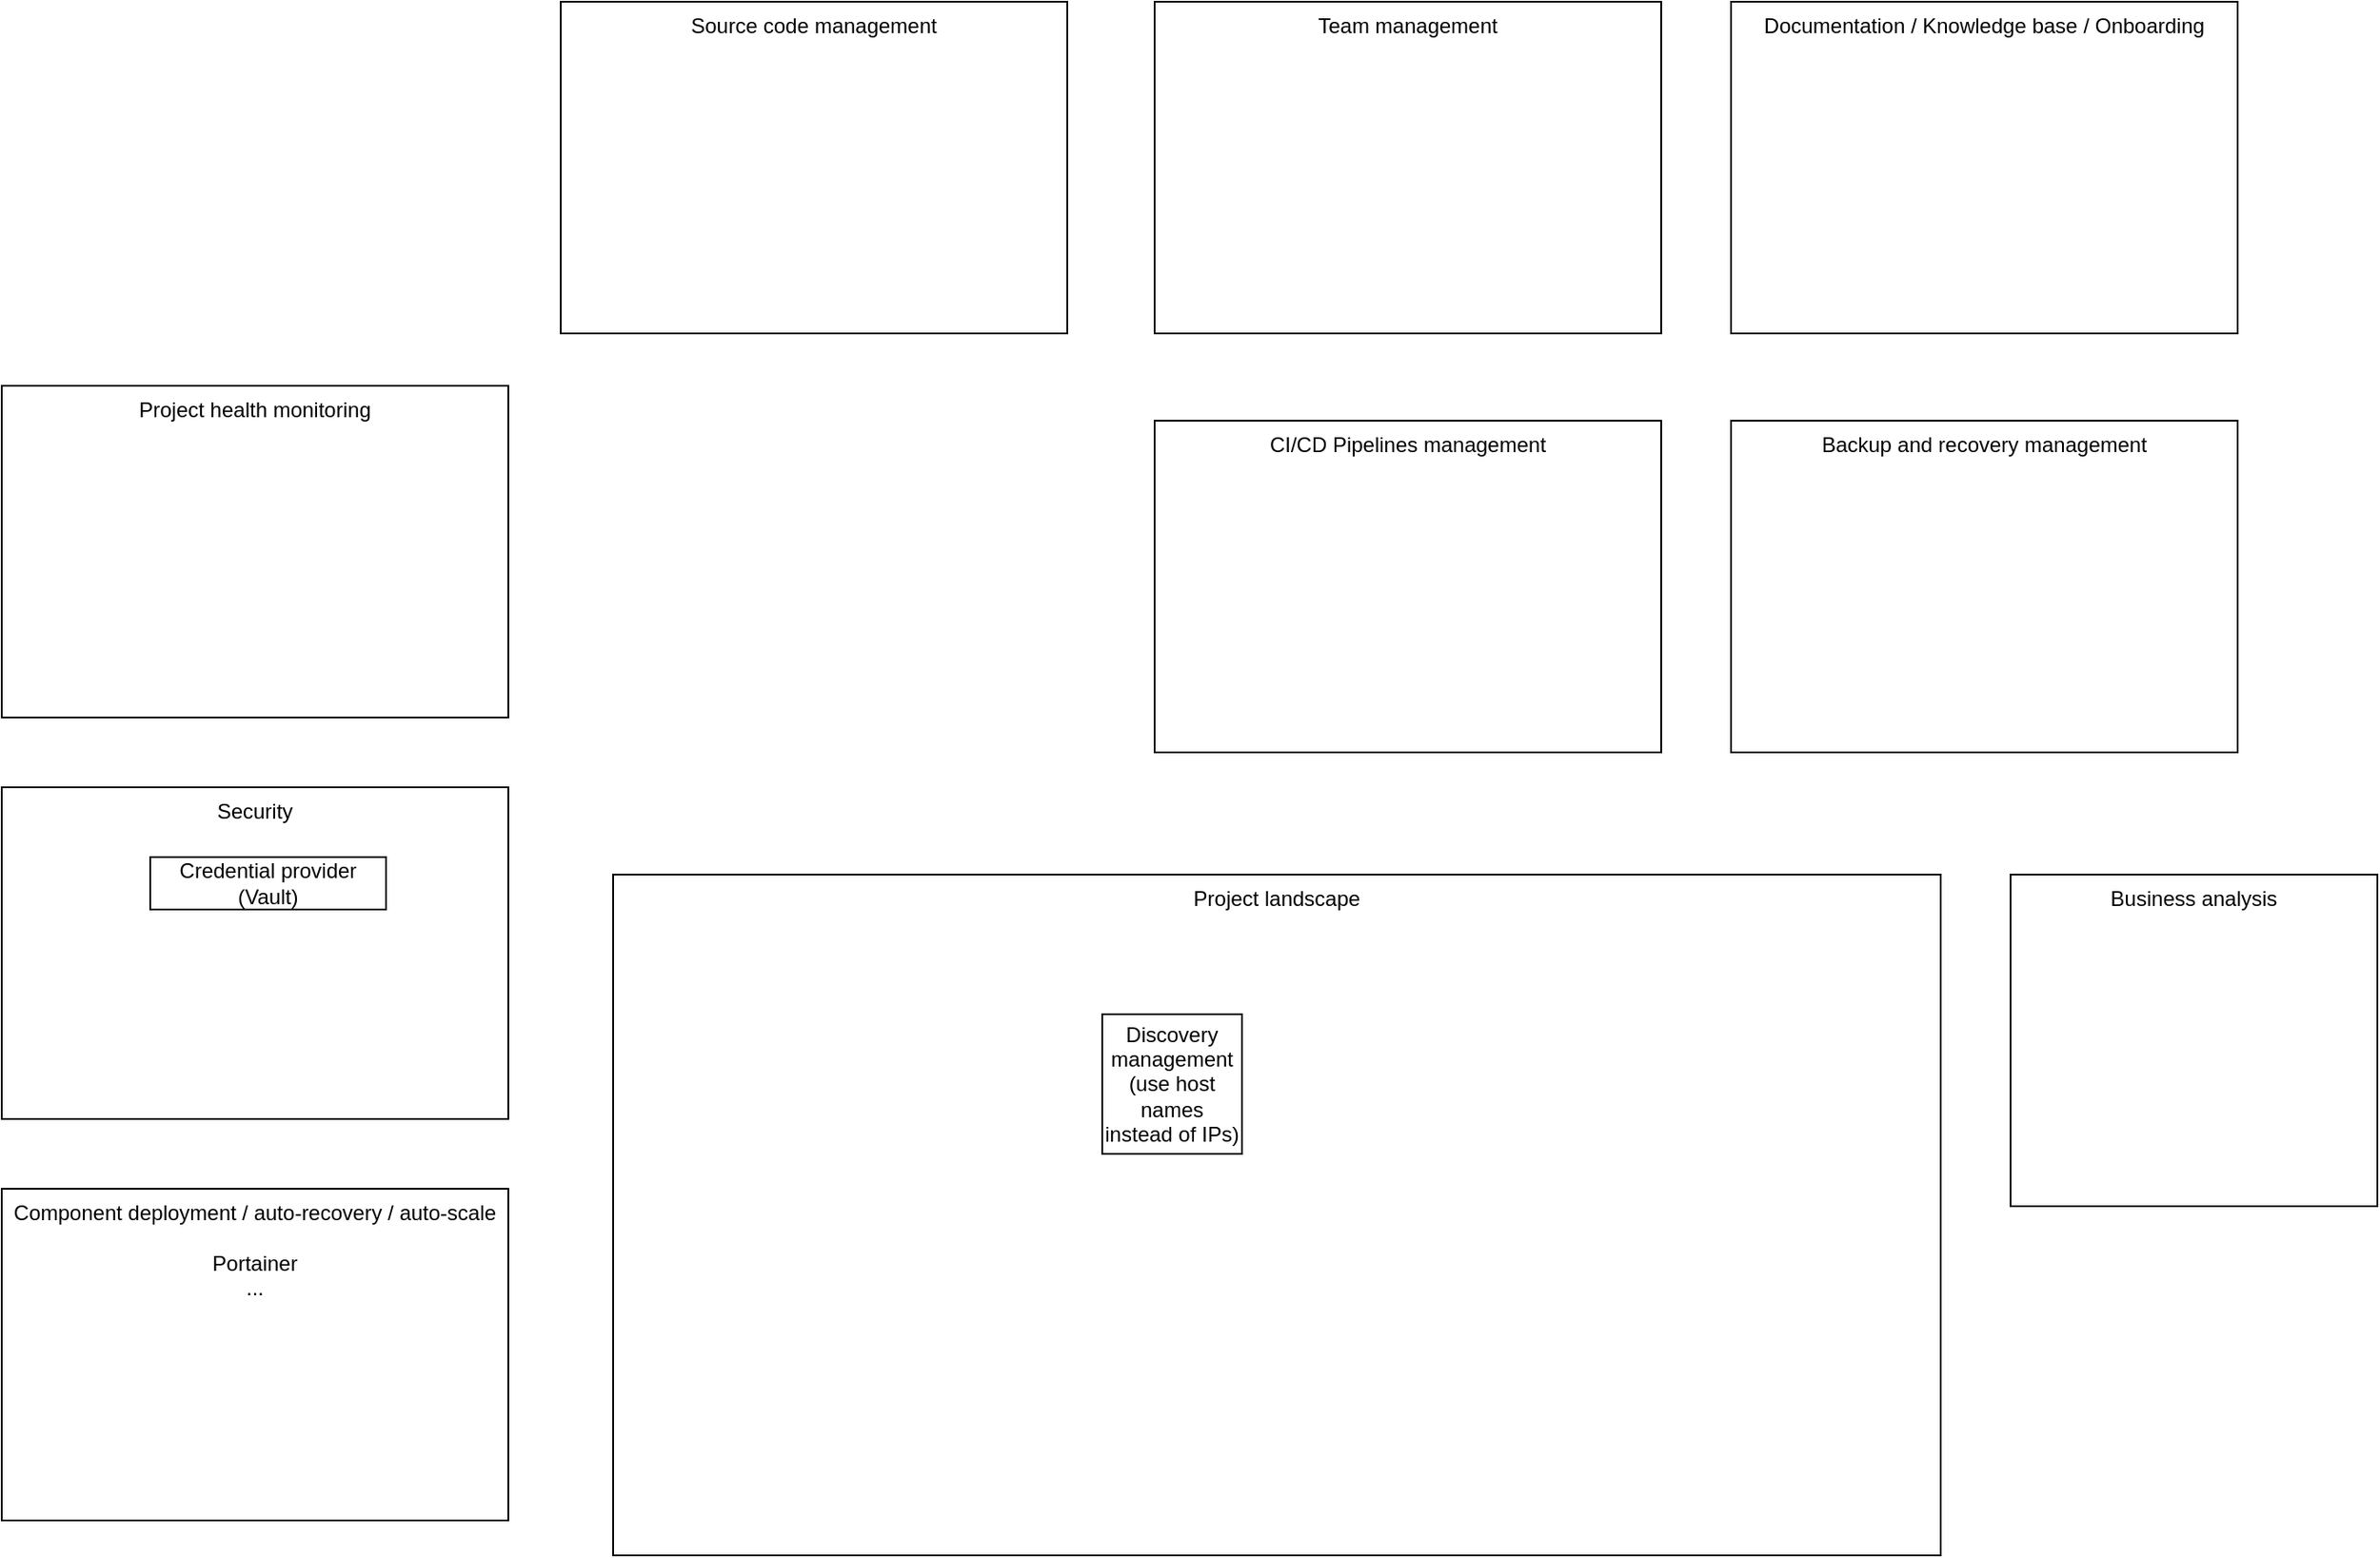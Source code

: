 <mxfile version="14.7.2" type="github">
  <diagram id="pDpUwjDxbIi_KdWyIUPn" name="Page-1">
    <mxGraphModel dx="1293" dy="817" grid="1" gridSize="10" guides="1" tooltips="1" connect="1" arrows="1" fold="1" page="1" pageScale="1" pageWidth="827" pageHeight="1169" math="0" shadow="0">
      <root>
        <mxCell id="0" />
        <mxCell id="1" parent="0" />
        <mxCell id="5xvSrlmUKVwaciJrWyOJ-1" value="Team management" style="rounded=0;whiteSpace=wrap;html=1;verticalAlign=top;" vertex="1" parent="1">
          <mxGeometry x="510" y="60" width="290" height="190" as="geometry" />
        </mxCell>
        <mxCell id="5xvSrlmUKVwaciJrWyOJ-2" value="Source code management" style="rounded=0;whiteSpace=wrap;html=1;verticalAlign=top;" vertex="1" parent="1">
          <mxGeometry x="170" y="60" width="290" height="190" as="geometry" />
        </mxCell>
        <mxCell id="5xvSrlmUKVwaciJrWyOJ-3" value="CI/CD Pipelines management" style="rounded=0;whiteSpace=wrap;html=1;verticalAlign=top;" vertex="1" parent="1">
          <mxGeometry x="510" y="300" width="290" height="190" as="geometry" />
        </mxCell>
        <mxCell id="5xvSrlmUKVwaciJrWyOJ-4" value="Project health monitoring" style="rounded=0;whiteSpace=wrap;html=1;verticalAlign=top;" vertex="1" parent="1">
          <mxGeometry x="-150" y="280" width="290" height="190" as="geometry" />
        </mxCell>
        <mxCell id="5xvSrlmUKVwaciJrWyOJ-5" value="Security" style="rounded=0;whiteSpace=wrap;html=1;verticalAlign=top;" vertex="1" parent="1">
          <mxGeometry x="-150" y="510" width="290" height="190" as="geometry" />
        </mxCell>
        <mxCell id="5xvSrlmUKVwaciJrWyOJ-6" value="Backup and recovery management" style="rounded=0;whiteSpace=wrap;html=1;verticalAlign=top;" vertex="1" parent="1">
          <mxGeometry x="840" y="300" width="290" height="190" as="geometry" />
        </mxCell>
        <mxCell id="5xvSrlmUKVwaciJrWyOJ-7" value="Project landscape" style="rounded=0;whiteSpace=wrap;html=1;verticalAlign=top;" vertex="1" parent="1">
          <mxGeometry x="200" y="560" width="760" height="390" as="geometry" />
        </mxCell>
        <mxCell id="5xvSrlmUKVwaciJrWyOJ-8" value="Business analysis" style="rounded=0;whiteSpace=wrap;html=1;verticalAlign=top;" vertex="1" parent="1">
          <mxGeometry x="1000" y="560" width="210" height="190" as="geometry" />
        </mxCell>
        <mxCell id="5xvSrlmUKVwaciJrWyOJ-9" value="Component deployment / auto-recovery / auto-scale&lt;br&gt;&lt;br&gt;Portainer&lt;br&gt;..." style="rounded=0;whiteSpace=wrap;html=1;verticalAlign=top;" vertex="1" parent="1">
          <mxGeometry x="-150" y="740" width="290" height="190" as="geometry" />
        </mxCell>
        <mxCell id="5xvSrlmUKVwaciJrWyOJ-10" value="Credential provider (Vault)" style="rounded=0;whiteSpace=wrap;html=1;" vertex="1" parent="1">
          <mxGeometry x="-65" y="550" width="135" height="30" as="geometry" />
        </mxCell>
        <mxCell id="5xvSrlmUKVwaciJrWyOJ-11" value="Discovery management&lt;br&gt;(use host names instead of IPs)" style="rounded=0;whiteSpace=wrap;html=1;" vertex="1" parent="1">
          <mxGeometry x="480" y="640" width="80" height="80" as="geometry" />
        </mxCell>
        <mxCell id="5xvSrlmUKVwaciJrWyOJ-12" value="Documentation / Knowledge base / Onboarding" style="rounded=0;whiteSpace=wrap;html=1;verticalAlign=top;" vertex="1" parent="1">
          <mxGeometry x="840" y="60" width="290" height="190" as="geometry" />
        </mxCell>
      </root>
    </mxGraphModel>
  </diagram>
</mxfile>
